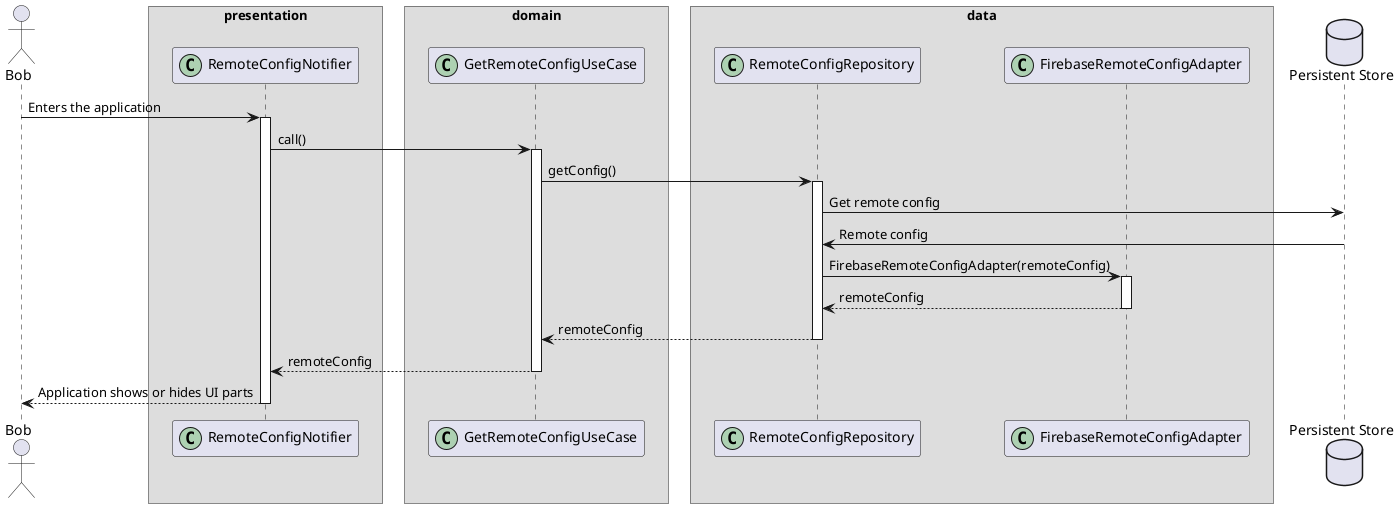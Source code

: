 @startuml web_layers_sequence_diagram
    skinparam ParticipantPadding 20
    skinparam BoxPadding 10

    actor Bob

    box "presentation"
        participant RemoteConfigNotifier << (C,#ADD1B2) >>
    end box

    box "domain"
        participant GetRemoteConfigUseCase << (C,#ADD1B2) >>
    end box

    box "data"
        participant RemoteConfigRepository << (C,#ADD1B2) >>
        participant FirebaseRemoteConfigAdapter << (C,#ADD1B2) >>
    end box

    database "Persistent Store" as PS

    Bob -> RemoteConfigNotifier : Enters the application
    activate RemoteConfigNotifier

    RemoteConfigNotifier -> GetRemoteConfigUseCase : call()
    activate GetRemoteConfigUseCase

    GetRemoteConfigUseCase -> RemoteConfigRepository : getConfig()
    activate RemoteConfigRepository

    RemoteConfigRepository -> PS : Get remote config

    PS -> RemoteConfigRepository : Remote config

    RemoteConfigRepository -> FirebaseRemoteConfigAdapter : FirebaseRemoteConfigAdapter(remoteConfig)
    activate FirebaseRemoteConfigAdapter

    return remoteConfig
    return remoteConfig
    return remoteConfig


    return Application shows or hides UI parts



    deactivate RemoteConfigRepository

@enduml
